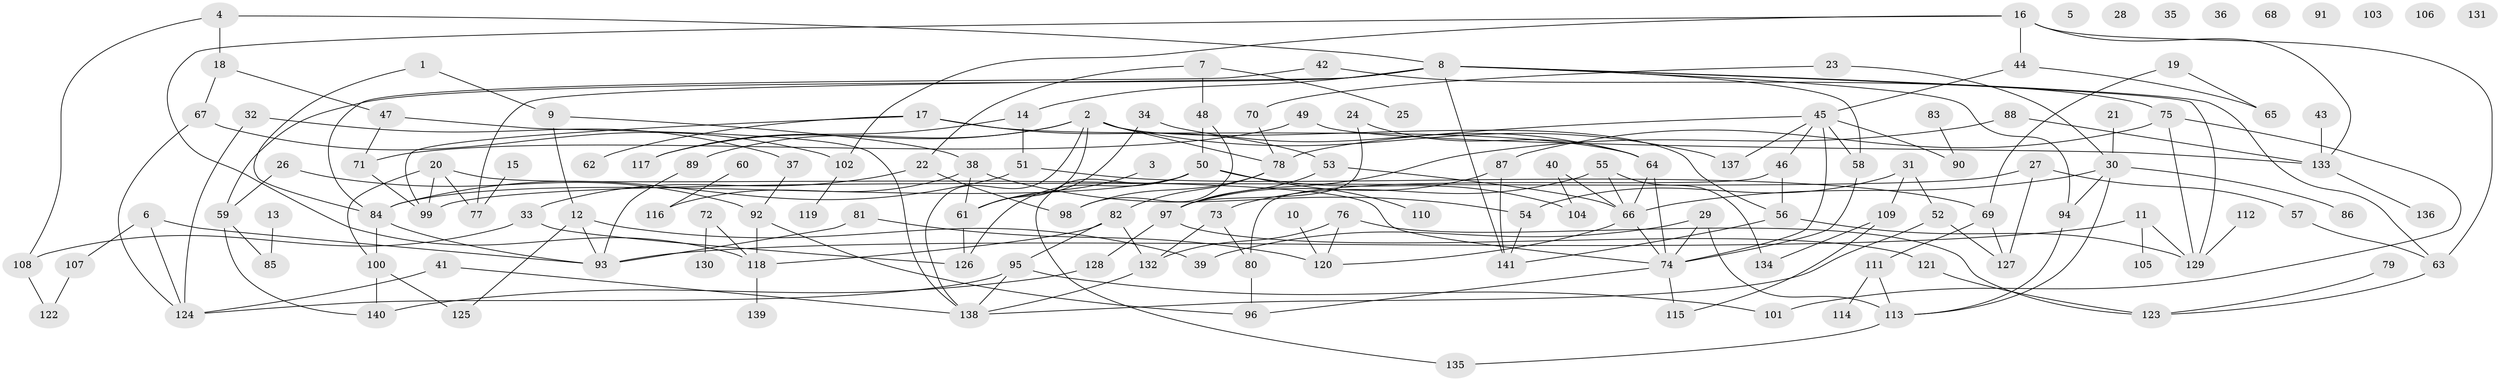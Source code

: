 // Generated by graph-tools (version 1.1) at 2025/49/03/09/25 03:49:06]
// undirected, 141 vertices, 199 edges
graph export_dot {
graph [start="1"]
  node [color=gray90,style=filled];
  1;
  2;
  3;
  4;
  5;
  6;
  7;
  8;
  9;
  10;
  11;
  12;
  13;
  14;
  15;
  16;
  17;
  18;
  19;
  20;
  21;
  22;
  23;
  24;
  25;
  26;
  27;
  28;
  29;
  30;
  31;
  32;
  33;
  34;
  35;
  36;
  37;
  38;
  39;
  40;
  41;
  42;
  43;
  44;
  45;
  46;
  47;
  48;
  49;
  50;
  51;
  52;
  53;
  54;
  55;
  56;
  57;
  58;
  59;
  60;
  61;
  62;
  63;
  64;
  65;
  66;
  67;
  68;
  69;
  70;
  71;
  72;
  73;
  74;
  75;
  76;
  77;
  78;
  79;
  80;
  81;
  82;
  83;
  84;
  85;
  86;
  87;
  88;
  89;
  90;
  91;
  92;
  93;
  94;
  95;
  96;
  97;
  98;
  99;
  100;
  101;
  102;
  103;
  104;
  105;
  106;
  107;
  108;
  109;
  110;
  111;
  112;
  113;
  114;
  115;
  116;
  117;
  118;
  119;
  120;
  121;
  122;
  123;
  124;
  125;
  126;
  127;
  128;
  129;
  130;
  131;
  132;
  133;
  134;
  135;
  136;
  137;
  138;
  139;
  140;
  141;
  1 -- 9;
  1 -- 84;
  2 -- 56;
  2 -- 61;
  2 -- 78;
  2 -- 89;
  2 -- 117;
  2 -- 137;
  2 -- 138;
  3 -- 61;
  4 -- 8;
  4 -- 18;
  4 -- 108;
  6 -- 93;
  6 -- 107;
  6 -- 124;
  7 -- 22;
  7 -- 25;
  7 -- 48;
  8 -- 14;
  8 -- 58;
  8 -- 59;
  8 -- 63;
  8 -- 77;
  8 -- 94;
  8 -- 129;
  8 -- 141;
  9 -- 12;
  9 -- 38;
  10 -- 120;
  11 -- 93;
  11 -- 105;
  11 -- 129;
  12 -- 39;
  12 -- 93;
  12 -- 125;
  13 -- 85;
  14 -- 51;
  14 -- 117;
  15 -- 77;
  16 -- 44;
  16 -- 63;
  16 -- 102;
  16 -- 118;
  16 -- 133;
  17 -- 53;
  17 -- 62;
  17 -- 64;
  17 -- 99;
  18 -- 47;
  18 -- 67;
  19 -- 65;
  19 -- 69;
  20 -- 74;
  20 -- 77;
  20 -- 99;
  20 -- 100;
  21 -- 30;
  22 -- 33;
  22 -- 98;
  23 -- 30;
  23 -- 70;
  24 -- 64;
  24 -- 97;
  26 -- 59;
  26 -- 92;
  27 -- 57;
  27 -- 99;
  27 -- 127;
  29 -- 39;
  29 -- 74;
  29 -- 113;
  30 -- 66;
  30 -- 86;
  30 -- 94;
  30 -- 113;
  31 -- 52;
  31 -- 54;
  31 -- 109;
  32 -- 37;
  32 -- 124;
  33 -- 108;
  33 -- 126;
  34 -- 61;
  34 -- 64;
  37 -- 92;
  38 -- 54;
  38 -- 61;
  38 -- 116;
  40 -- 66;
  40 -- 104;
  41 -- 124;
  41 -- 138;
  42 -- 75;
  42 -- 84;
  43 -- 133;
  44 -- 45;
  44 -- 65;
  45 -- 46;
  45 -- 58;
  45 -- 74;
  45 -- 78;
  45 -- 90;
  45 -- 137;
  46 -- 56;
  46 -- 80;
  47 -- 71;
  47 -- 138;
  48 -- 50;
  48 -- 98;
  49 -- 71;
  49 -- 133;
  50 -- 84;
  50 -- 104;
  50 -- 110;
  50 -- 126;
  50 -- 135;
  51 -- 69;
  51 -- 84;
  52 -- 127;
  52 -- 138;
  53 -- 66;
  53 -- 97;
  54 -- 141;
  55 -- 66;
  55 -- 73;
  55 -- 134;
  56 -- 129;
  56 -- 141;
  57 -- 63;
  58 -- 74;
  59 -- 85;
  59 -- 140;
  60 -- 116;
  61 -- 126;
  63 -- 123;
  64 -- 66;
  64 -- 74;
  66 -- 74;
  66 -- 120;
  67 -- 102;
  67 -- 124;
  69 -- 111;
  69 -- 127;
  70 -- 78;
  71 -- 99;
  72 -- 118;
  72 -- 130;
  73 -- 80;
  73 -- 132;
  74 -- 96;
  74 -- 115;
  75 -- 87;
  75 -- 101;
  75 -- 129;
  76 -- 120;
  76 -- 123;
  76 -- 132;
  78 -- 82;
  78 -- 98;
  79 -- 123;
  80 -- 96;
  81 -- 93;
  81 -- 120;
  82 -- 95;
  82 -- 118;
  82 -- 132;
  83 -- 90;
  84 -- 93;
  84 -- 100;
  87 -- 97;
  87 -- 141;
  88 -- 97;
  88 -- 133;
  89 -- 93;
  92 -- 96;
  92 -- 118;
  94 -- 113;
  95 -- 101;
  95 -- 124;
  95 -- 138;
  97 -- 121;
  97 -- 128;
  100 -- 125;
  100 -- 140;
  102 -- 119;
  107 -- 122;
  108 -- 122;
  109 -- 115;
  109 -- 134;
  111 -- 113;
  111 -- 114;
  112 -- 129;
  113 -- 135;
  118 -- 139;
  121 -- 123;
  128 -- 140;
  132 -- 138;
  133 -- 136;
}
